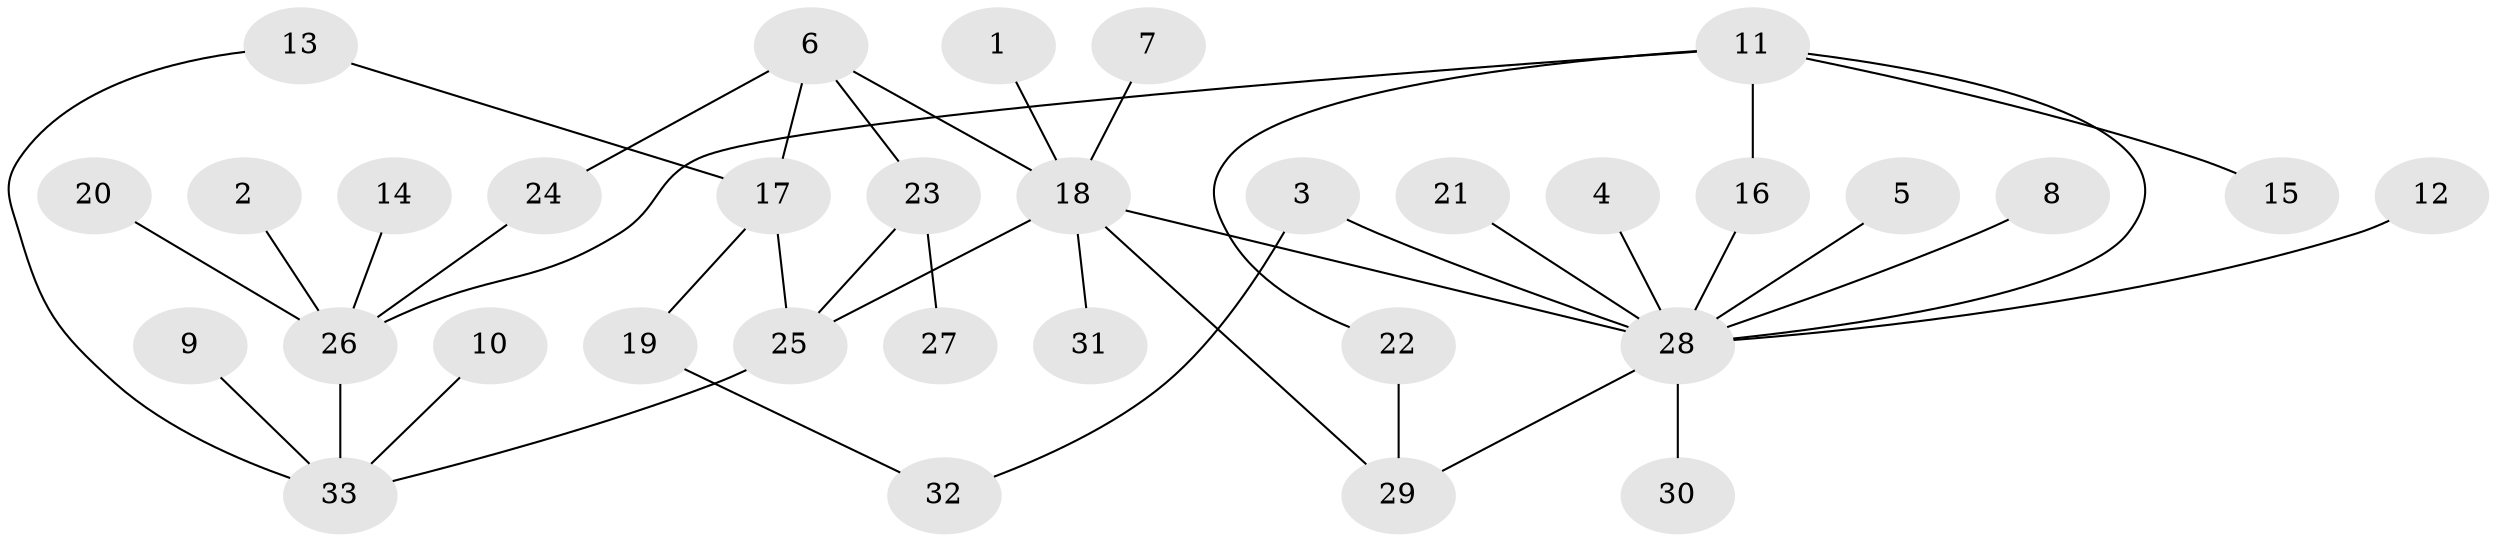 // original degree distribution, {11: 0.009259259259259259, 14: 0.009259259259259259, 4: 0.06481481481481481, 9: 0.018518518518518517, 1: 0.5648148148148148, 5: 0.009259259259259259, 2: 0.21296296296296297, 3: 0.08333333333333333, 8: 0.027777777777777776}
// Generated by graph-tools (version 1.1) at 2025/36/03/04/25 23:36:48]
// undirected, 33 vertices, 41 edges
graph export_dot {
  node [color=gray90,style=filled];
  1;
  2;
  3;
  4;
  5;
  6;
  7;
  8;
  9;
  10;
  11;
  12;
  13;
  14;
  15;
  16;
  17;
  18;
  19;
  20;
  21;
  22;
  23;
  24;
  25;
  26;
  27;
  28;
  29;
  30;
  31;
  32;
  33;
  1 -- 18 [weight=1.0];
  2 -- 26 [weight=1.0];
  3 -- 28 [weight=1.0];
  3 -- 32 [weight=1.0];
  4 -- 28 [weight=1.0];
  5 -- 28 [weight=1.0];
  6 -- 17 [weight=1.0];
  6 -- 18 [weight=1.0];
  6 -- 23 [weight=1.0];
  6 -- 24 [weight=1.0];
  7 -- 18 [weight=1.0];
  8 -- 28 [weight=1.0];
  9 -- 33 [weight=1.0];
  10 -- 33 [weight=1.0];
  11 -- 15 [weight=1.0];
  11 -- 16 [weight=1.0];
  11 -- 22 [weight=1.0];
  11 -- 26 [weight=1.0];
  11 -- 28 [weight=1.0];
  12 -- 28 [weight=1.0];
  13 -- 17 [weight=1.0];
  13 -- 33 [weight=1.0];
  14 -- 26 [weight=1.0];
  16 -- 28 [weight=1.0];
  17 -- 19 [weight=1.0];
  17 -- 25 [weight=1.0];
  18 -- 25 [weight=1.0];
  18 -- 28 [weight=1.0];
  18 -- 29 [weight=1.0];
  18 -- 31 [weight=1.0];
  19 -- 32 [weight=1.0];
  20 -- 26 [weight=1.0];
  21 -- 28 [weight=1.0];
  22 -- 29 [weight=1.0];
  23 -- 25 [weight=1.0];
  23 -- 27 [weight=1.0];
  24 -- 26 [weight=1.0];
  25 -- 33 [weight=1.0];
  26 -- 33 [weight=1.0];
  28 -- 29 [weight=1.0];
  28 -- 30 [weight=1.0];
}
